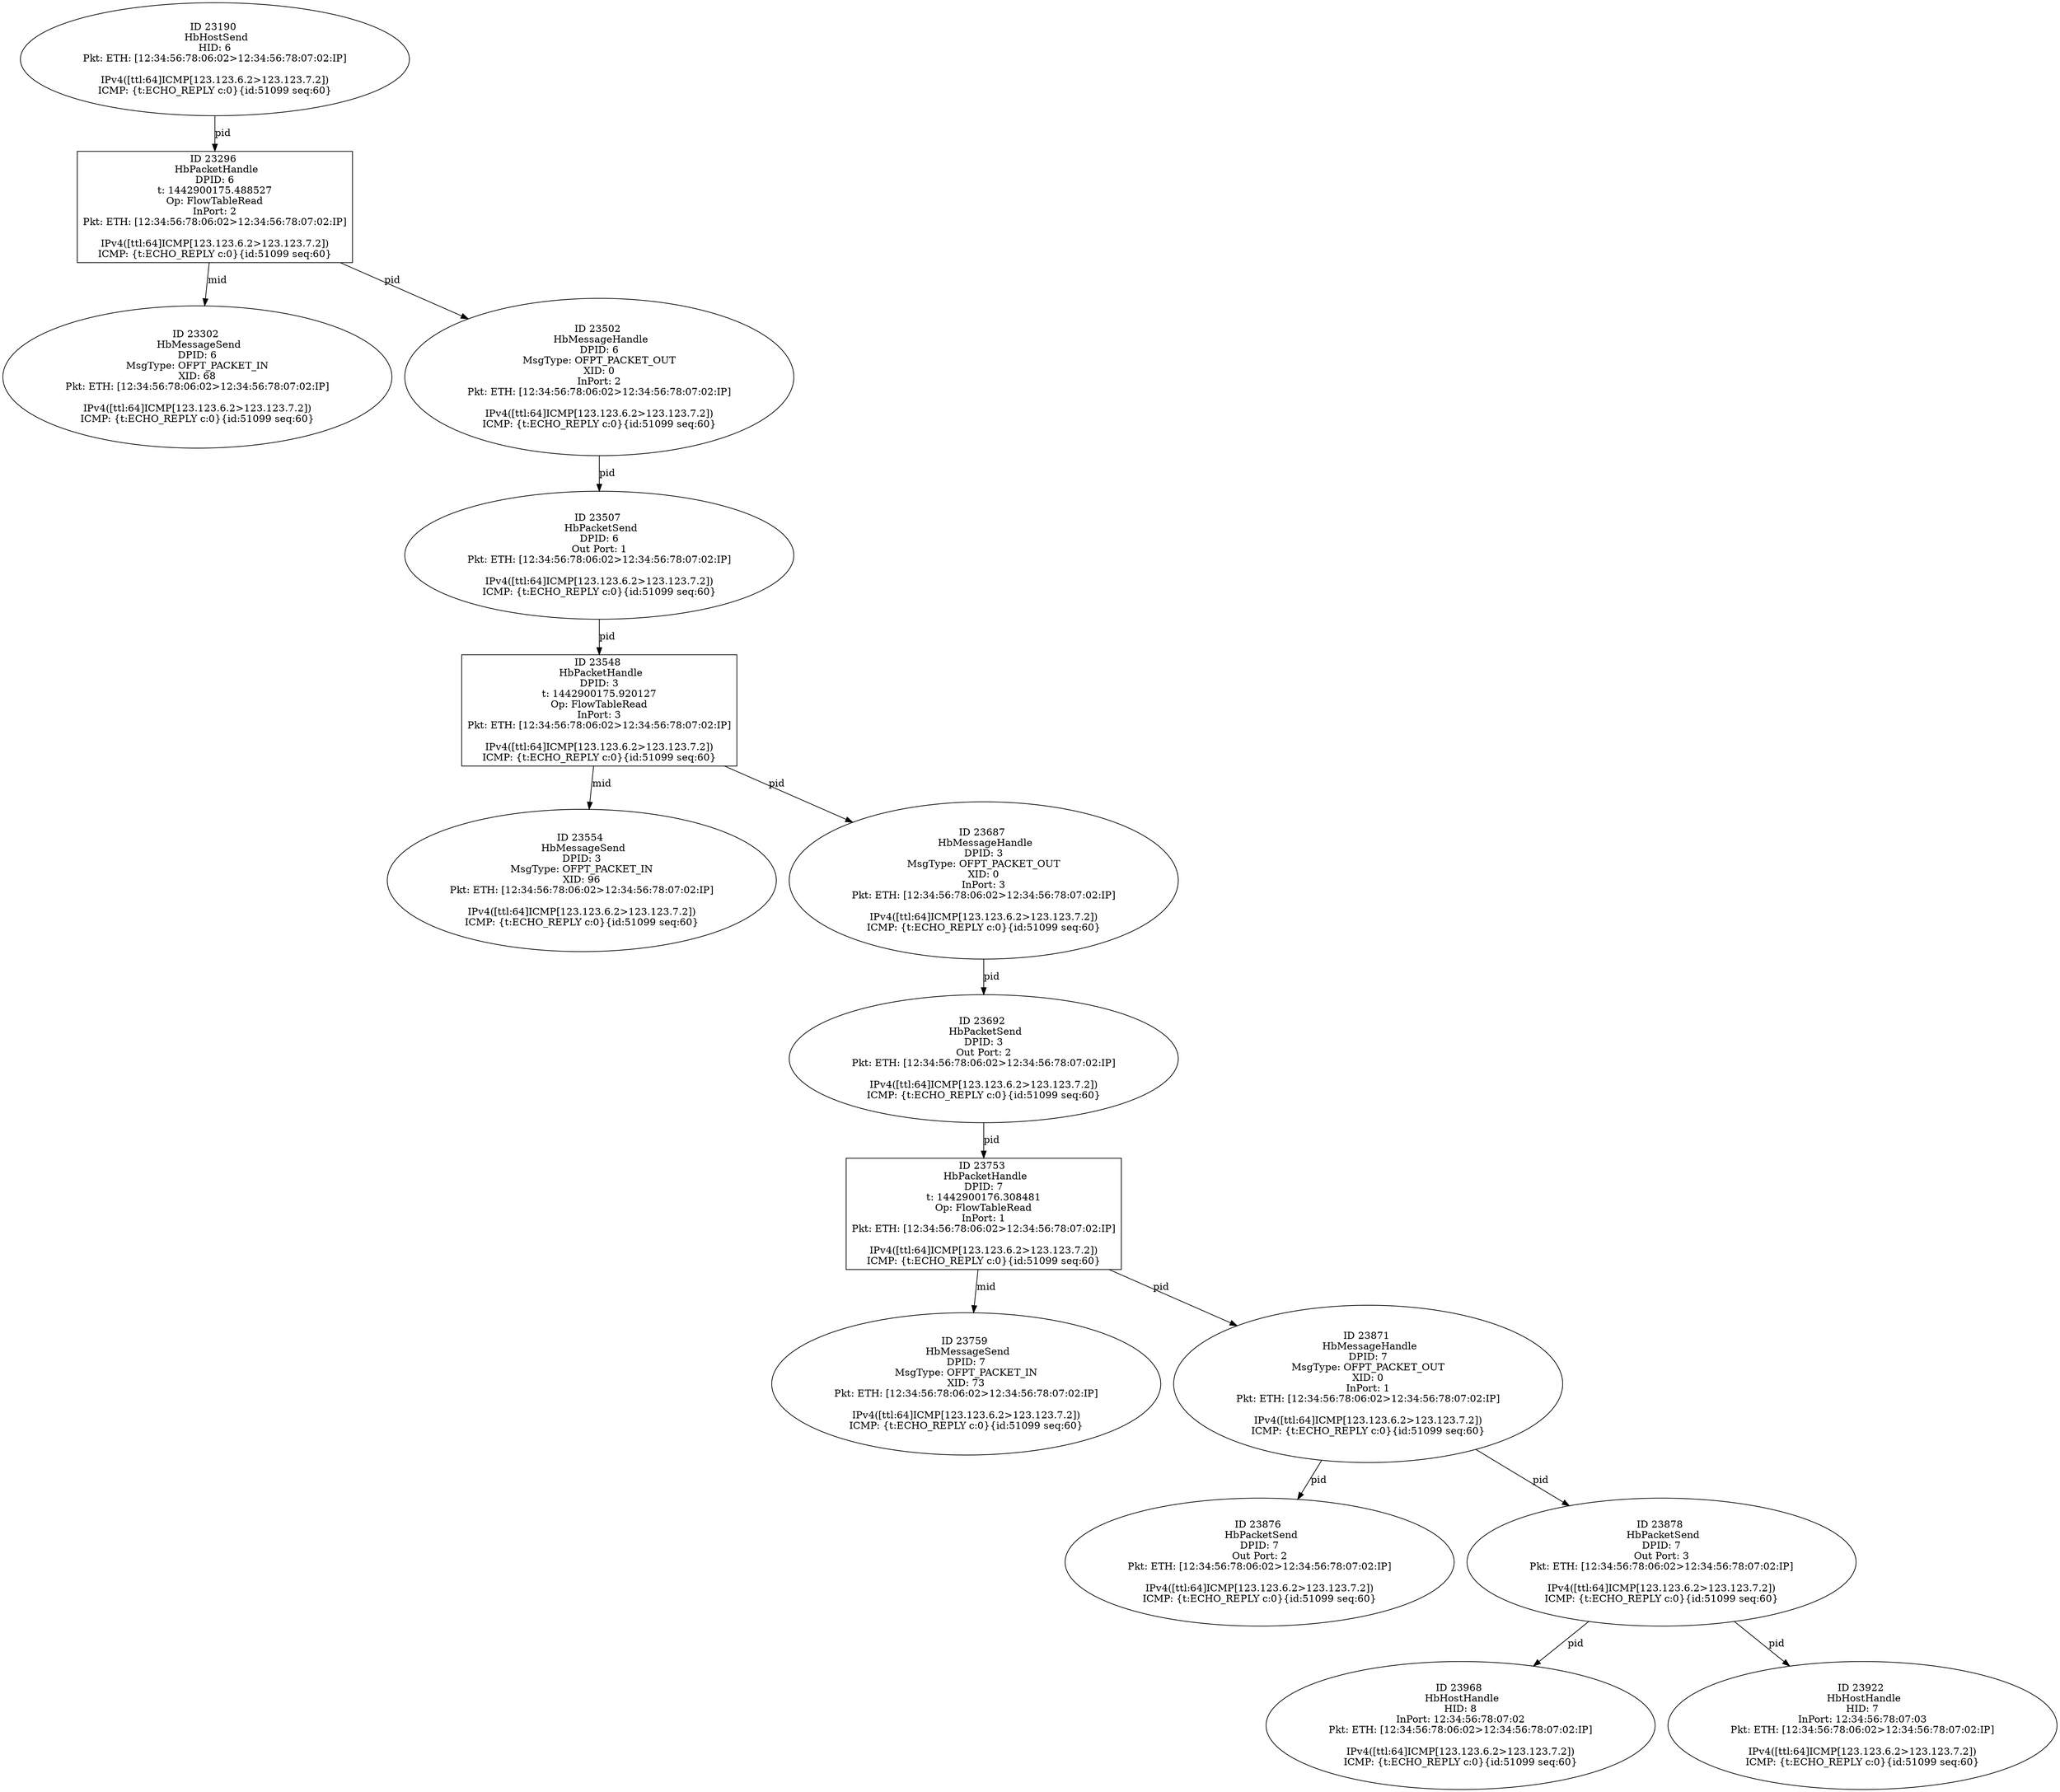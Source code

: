 strict digraph G {
23296 [shape=box, event=<hb_events.HbPacketHandle object at 0x10cda2810>, label="ID 23296 
 HbPacketHandle
DPID: 6
t: 1442900175.488527
Op: FlowTableRead
InPort: 2
Pkt: ETH: [12:34:56:78:06:02>12:34:56:78:07:02:IP]

IPv4([ttl:64]ICMP[123.123.6.2>123.123.7.2])
ICMP: {t:ECHO_REPLY c:0}{id:51099 seq:60}"];
23968 [shape=oval, event=<hb_events.HbHostHandle object at 0x10cfe9e10>, label="ID 23968 
 HbHostHandle
HID: 8
InPort: 12:34:56:78:07:02
Pkt: ETH: [12:34:56:78:06:02>12:34:56:78:07:02:IP]

IPv4([ttl:64]ICMP[123.123.6.2>123.123.7.2])
ICMP: {t:ECHO_REPLY c:0}{id:51099 seq:60}"];
23554 [shape=oval, event=<hb_events.HbMessageSend object at 0x10ce8b810>, label="ID 23554 
 HbMessageSend
DPID: 3
MsgType: OFPT_PACKET_IN
XID: 96
Pkt: ETH: [12:34:56:78:06:02>12:34:56:78:07:02:IP]

IPv4([ttl:64]ICMP[123.123.6.2>123.123.7.2])
ICMP: {t:ECHO_REPLY c:0}{id:51099 seq:60}"];
23876 [shape=oval, event=<hb_events.HbPacketSend object at 0x10cfa7210>, label="ID 23876 
 HbPacketSend
DPID: 7
Out Port: 2
Pkt: ETH: [12:34:56:78:06:02>12:34:56:78:07:02:IP]

IPv4([ttl:64]ICMP[123.123.6.2>123.123.7.2])
ICMP: {t:ECHO_REPLY c:0}{id:51099 seq:60}"];
23302 [shape=oval, event=<hb_events.HbMessageSend object at 0x10cdaac50>, label="ID 23302 
 HbMessageSend
DPID: 6
MsgType: OFPT_PACKET_IN
XID: 68
Pkt: ETH: [12:34:56:78:06:02>12:34:56:78:07:02:IP]

IPv4([ttl:64]ICMP[123.123.6.2>123.123.7.2])
ICMP: {t:ECHO_REPLY c:0}{id:51099 seq:60}"];
23878 [shape=oval, event=<hb_events.HbPacketSend object at 0x10cfa7350>, label="ID 23878 
 HbPacketSend
DPID: 7
Out Port: 3
Pkt: ETH: [12:34:56:78:06:02>12:34:56:78:07:02:IP]

IPv4([ttl:64]ICMP[123.123.6.2>123.123.7.2])
ICMP: {t:ECHO_REPLY c:0}{id:51099 seq:60}"];
23687 [shape=oval, event=<hb_events.HbMessageHandle object at 0x10cef3550>, label="ID 23687 
 HbMessageHandle
DPID: 3
MsgType: OFPT_PACKET_OUT
XID: 0
InPort: 3
Pkt: ETH: [12:34:56:78:06:02>12:34:56:78:07:02:IP]

IPv4([ttl:64]ICMP[123.123.6.2>123.123.7.2])
ICMP: {t:ECHO_REPLY c:0}{id:51099 seq:60}"];
23753 [shape=box, event=<hb_events.HbPacketHandle object at 0x10cf2ea10>, label="ID 23753 
 HbPacketHandle
DPID: 7
t: 1442900176.308481
Op: FlowTableRead
InPort: 1
Pkt: ETH: [12:34:56:78:06:02>12:34:56:78:07:02:IP]

IPv4([ttl:64]ICMP[123.123.6.2>123.123.7.2])
ICMP: {t:ECHO_REPLY c:0}{id:51099 seq:60}"];
23692 [shape=oval, event=<hb_events.HbPacketSend object at 0x10cef8cd0>, label="ID 23692 
 HbPacketSend
DPID: 3
Out Port: 2
Pkt: ETH: [12:34:56:78:06:02>12:34:56:78:07:02:IP]

IPv4([ttl:64]ICMP[123.123.6.2>123.123.7.2])
ICMP: {t:ECHO_REPLY c:0}{id:51099 seq:60}"];
23502 [shape=oval, event=<hb_events.HbMessageHandle object at 0x10ce5fc10>, label="ID 23502 
 HbMessageHandle
DPID: 6
MsgType: OFPT_PACKET_OUT
XID: 0
InPort: 2
Pkt: ETH: [12:34:56:78:06:02>12:34:56:78:07:02:IP]

IPv4([ttl:64]ICMP[123.123.6.2>123.123.7.2])
ICMP: {t:ECHO_REPLY c:0}{id:51099 seq:60}"];
23759 [shape=oval, event=<hb_events.HbMessageSend object at 0x10cf34910>, label="ID 23759 
 HbMessageSend
DPID: 7
MsgType: OFPT_PACKET_IN
XID: 73
Pkt: ETH: [12:34:56:78:06:02>12:34:56:78:07:02:IP]

IPv4([ttl:64]ICMP[123.123.6.2>123.123.7.2])
ICMP: {t:ECHO_REPLY c:0}{id:51099 seq:60}"];
23922 [shape=oval, event=<hb_events.HbHostHandle object at 0x10cfce410>, label="ID 23922 
 HbHostHandle
HID: 7
InPort: 12:34:56:78:07:03
Pkt: ETH: [12:34:56:78:06:02>12:34:56:78:07:02:IP]

IPv4([ttl:64]ICMP[123.123.6.2>123.123.7.2])
ICMP: {t:ECHO_REPLY c:0}{id:51099 seq:60}"];
23507 [shape=oval, event=<hb_events.HbPacketSend object at 0x10ce3ee10>, label="ID 23507 
 HbPacketSend
DPID: 6
Out Port: 1
Pkt: ETH: [12:34:56:78:06:02>12:34:56:78:07:02:IP]

IPv4([ttl:64]ICMP[123.123.6.2>123.123.7.2])
ICMP: {t:ECHO_REPLY c:0}{id:51099 seq:60}"];
23190 [shape=oval, event=<hb_events.HbHostSend object at 0x10cd52d90>, label="ID 23190 
 HbHostSend
HID: 6
Pkt: ETH: [12:34:56:78:06:02>12:34:56:78:07:02:IP]

IPv4([ttl:64]ICMP[123.123.6.2>123.123.7.2])
ICMP: {t:ECHO_REPLY c:0}{id:51099 seq:60}"];
23548 [shape=box, event=<hb_events.HbPacketHandle object at 0x10ce6a9d0>, label="ID 23548 
 HbPacketHandle
DPID: 3
t: 1442900175.920127
Op: FlowTableRead
InPort: 3
Pkt: ETH: [12:34:56:78:06:02>12:34:56:78:07:02:IP]

IPv4([ttl:64]ICMP[123.123.6.2>123.123.7.2])
ICMP: {t:ECHO_REPLY c:0}{id:51099 seq:60}"];
23871 [shape=oval, event=<hb_events.HbMessageHandle object at 0x10cfa2c50>, label="ID 23871 
 HbMessageHandle
DPID: 7
MsgType: OFPT_PACKET_OUT
XID: 0
InPort: 1
Pkt: ETH: [12:34:56:78:06:02>12:34:56:78:07:02:IP]

IPv4([ttl:64]ICMP[123.123.6.2>123.123.7.2])
ICMP: {t:ECHO_REPLY c:0}{id:51099 seq:60}"];
23296 -> 23502  [rel=pid, label=pid];
23296 -> 23302  [rel=mid, label=mid];
23878 -> 23968  [rel=pid, label=pid];
23878 -> 23922  [rel=pid, label=pid];
23687 -> 23692  [rel=pid, label=pid];
23753 -> 23871  [rel=pid, label=pid];
23753 -> 23759  [rel=mid, label=mid];
23692 -> 23753  [rel=pid, label=pid];
23502 -> 23507  [rel=pid, label=pid];
23507 -> 23548  [rel=pid, label=pid];
23190 -> 23296  [rel=pid, label=pid];
23548 -> 23554  [rel=mid, label=mid];
23548 -> 23687  [rel=pid, label=pid];
23871 -> 23876  [rel=pid, label=pid];
23871 -> 23878  [rel=pid, label=pid];
}
